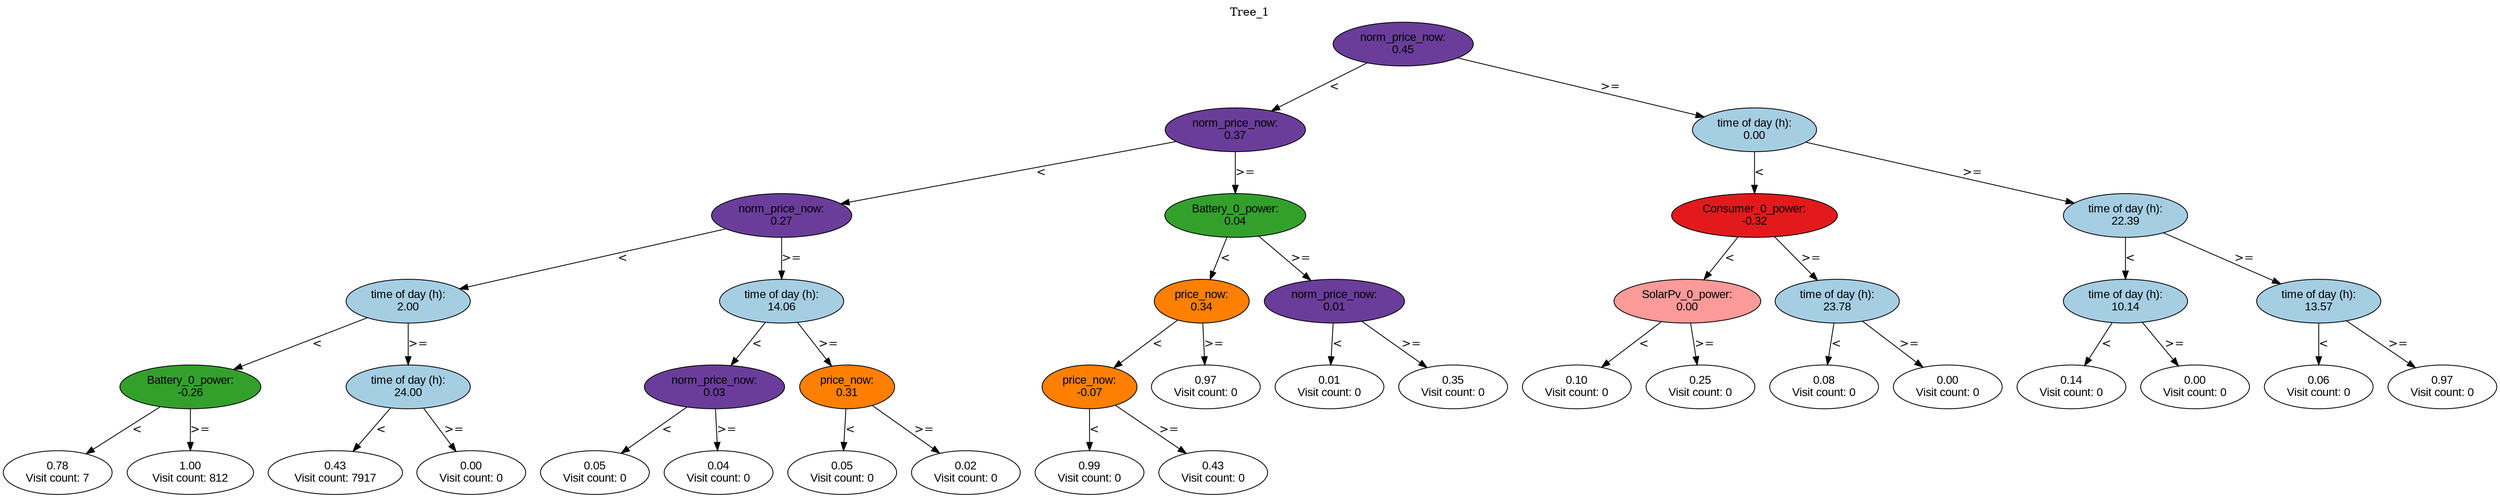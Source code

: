 digraph BST {
    node [fontname="Arial" style=filled colorscheme=paired12];
    0 [ label = "norm_price_now:
0.45" fillcolor=10];
    1 [ label = "norm_price_now:
0.37" fillcolor=10];
    2 [ label = "norm_price_now:
0.27" fillcolor=10];
    3 [ label = "time of day (h):
2.00" fillcolor=1];
    4 [ label = "Battery_0_power:
-0.26" fillcolor=4];
    5 [ label = "0.78
Visit count: 7" fillcolor=white];
    6 [ label = "1.00
Visit count: 812" fillcolor=white];
    7 [ label = "time of day (h):
24.00" fillcolor=1];
    8 [ label = "0.43
Visit count: 7917" fillcolor=white];
    9 [ label = "0.00
Visit count: 0" fillcolor=white];
    10 [ label = "time of day (h):
14.06" fillcolor=1];
    11 [ label = "norm_price_now:
0.03" fillcolor=10];
    12 [ label = "0.05
Visit count: 0" fillcolor=white];
    13 [ label = "0.04
Visit count: 0" fillcolor=white];
    14 [ label = "price_now:
0.31" fillcolor=8];
    15 [ label = "0.05
Visit count: 0" fillcolor=white];
    16 [ label = "0.02
Visit count: 0" fillcolor=white];
    17 [ label = "Battery_0_power:
0.04" fillcolor=4];
    18 [ label = "price_now:
0.34" fillcolor=8];
    19 [ label = "price_now:
-0.07" fillcolor=8];
    20 [ label = "0.99
Visit count: 0" fillcolor=white];
    21 [ label = "0.43
Visit count: 0" fillcolor=white];
    22 [ label = "0.97
Visit count: 0" fillcolor=white];
    23 [ label = "norm_price_now:
0.01" fillcolor=10];
    24 [ label = "0.01
Visit count: 0" fillcolor=white];
    25 [ label = "0.35
Visit count: 0" fillcolor=white];
    26 [ label = "time of day (h):
0.00" fillcolor=1];
    27 [ label = "Consumer_0_power:
-0.32" fillcolor=6];
    28 [ label = "SolarPv_0_power:
0.00" fillcolor=5];
    29 [ label = "0.10
Visit count: 0" fillcolor=white];
    30 [ label = "0.25
Visit count: 0" fillcolor=white];
    31 [ label = "time of day (h):
23.78" fillcolor=1];
    32 [ label = "0.08
Visit count: 0" fillcolor=white];
    33 [ label = "0.00
Visit count: 0" fillcolor=white];
    34 [ label = "time of day (h):
22.39" fillcolor=1];
    35 [ label = "time of day (h):
10.14" fillcolor=1];
    36 [ label = "0.14
Visit count: 0" fillcolor=white];
    37 [ label = "0.00
Visit count: 0" fillcolor=white];
    38 [ label = "time of day (h):
13.57" fillcolor=1];
    39 [ label = "0.06
Visit count: 0" fillcolor=white];
    40 [ label = "0.97
Visit count: 0" fillcolor=white];

    0  -> 1[ label = "<"];
    0  -> 26[ label = ">="];
    1  -> 2[ label = "<"];
    1  -> 17[ label = ">="];
    2  -> 3[ label = "<"];
    2  -> 10[ label = ">="];
    3  -> 4[ label = "<"];
    3  -> 7[ label = ">="];
    4  -> 5[ label = "<"];
    4  -> 6[ label = ">="];
    7  -> 8[ label = "<"];
    7  -> 9[ label = ">="];
    10  -> 11[ label = "<"];
    10  -> 14[ label = ">="];
    11  -> 12[ label = "<"];
    11  -> 13[ label = ">="];
    14  -> 15[ label = "<"];
    14  -> 16[ label = ">="];
    17  -> 18[ label = "<"];
    17  -> 23[ label = ">="];
    18  -> 19[ label = "<"];
    18  -> 22[ label = ">="];
    19  -> 20[ label = "<"];
    19  -> 21[ label = ">="];
    23  -> 24[ label = "<"];
    23  -> 25[ label = ">="];
    26  -> 27[ label = "<"];
    26  -> 34[ label = ">="];
    27  -> 28[ label = "<"];
    27  -> 31[ label = ">="];
    28  -> 29[ label = "<"];
    28  -> 30[ label = ">="];
    31  -> 32[ label = "<"];
    31  -> 33[ label = ">="];
    34  -> 35[ label = "<"];
    34  -> 38[ label = ">="];
    35  -> 36[ label = "<"];
    35  -> 37[ label = ">="];
    38  -> 39[ label = "<"];
    38  -> 40[ label = ">="];

    labelloc="t";
    label="Tree_1";
}